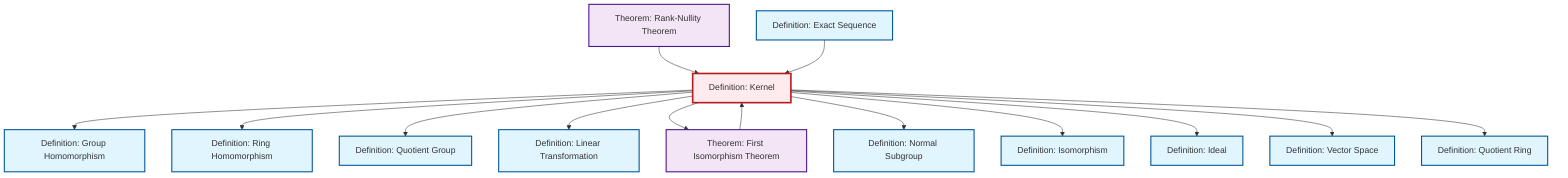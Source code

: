 graph TD
    classDef definition fill:#e1f5fe,stroke:#01579b,stroke-width:2px
    classDef theorem fill:#f3e5f5,stroke:#4a148c,stroke-width:2px
    classDef axiom fill:#fff3e0,stroke:#e65100,stroke-width:2px
    classDef example fill:#e8f5e9,stroke:#1b5e20,stroke-width:2px
    classDef current fill:#ffebee,stroke:#b71c1c,stroke-width:3px
    def-kernel["Definition: Kernel"]:::definition
    def-exact-sequence["Definition: Exact Sequence"]:::definition
    def-isomorphism["Definition: Isomorphism"]:::definition
    def-quotient-ring["Definition: Quotient Ring"]:::definition
    def-ideal["Definition: Ideal"]:::definition
    thm-first-isomorphism["Theorem: First Isomorphism Theorem"]:::theorem
    thm-rank-nullity["Theorem: Rank-Nullity Theorem"]:::theorem
    def-vector-space["Definition: Vector Space"]:::definition
    def-ring-homomorphism["Definition: Ring Homomorphism"]:::definition
    def-quotient-group["Definition: Quotient Group"]:::definition
    def-linear-transformation["Definition: Linear Transformation"]:::definition
    def-normal-subgroup["Definition: Normal Subgroup"]:::definition
    def-homomorphism["Definition: Group Homomorphism"]:::definition
    thm-rank-nullity --> def-kernel
    def-exact-sequence --> def-kernel
    def-kernel --> def-homomorphism
    def-kernel --> def-ring-homomorphism
    def-kernel --> def-quotient-group
    def-kernel --> def-linear-transformation
    def-kernel --> thm-first-isomorphism
    def-kernel --> def-normal-subgroup
    def-kernel --> def-isomorphism
    def-kernel --> def-ideal
    def-kernel --> def-vector-space
    def-kernel --> def-quotient-ring
    thm-first-isomorphism --> def-kernel
    class def-kernel current